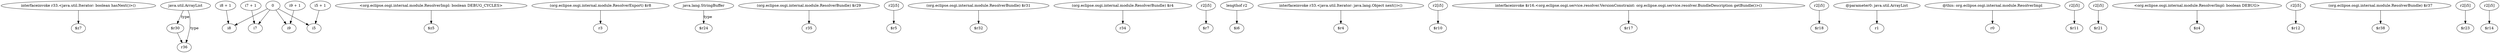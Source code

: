digraph g {
0[label="interfaceinvoke r33.<java.util.Iterator: boolean hasNext()>()"]
1[label="$z7"]
0->1[label=""]
2[label="$r30"]
3[label="r36"]
2->3[label=""]
4[label="i7 + 1"]
5[label="i7"]
4->5[label=""]
6[label="<org.eclipse.osgi.internal.module.ResolverImpl: boolean DEBUG_CYCLES>"]
7[label="$z5"]
6->7[label=""]
8[label="0"]
9[label="i8"]
8->9[label=""]
10[label="(org.eclipse.osgi.internal.module.ResolverExport) $r8"]
11[label="r3"]
10->11[label=""]
12[label="java.lang.StringBuffer"]
13[label="$r24"]
12->13[label="type"]
8->5[label=""]
14[label="i9"]
8->14[label=""]
15[label="i9 + 1"]
15->14[label=""]
16[label="i8 + 1"]
16->9[label=""]
17[label="(org.eclipse.osgi.internal.module.ResolverBundle) $r29"]
18[label="r35"]
17->18[label=""]
19[label="r2[i5]"]
20[label="$r5"]
19->20[label=""]
21[label="(org.eclipse.osgi.internal.module.ResolverBundle) $r31"]
22[label="$r32"]
21->22[label=""]
23[label="(org.eclipse.osgi.internal.module.ResolverBundle) $r4"]
24[label="r34"]
23->24[label=""]
25[label="r2[i5]"]
26[label="$r7"]
25->26[label=""]
27[label="lengthof r2"]
28[label="$i6"]
27->28[label=""]
29[label="interfaceinvoke r33.<java.util.Iterator: java.lang.Object next()>()"]
30[label="$r4"]
29->30[label=""]
31[label="r2[i5]"]
32[label="$r10"]
31->32[label=""]
33[label="interfaceinvoke $r16.<org.eclipse.osgi.service.resolver.VersionConstraint: org.eclipse.osgi.service.resolver.BundleDescription getBundle()>()"]
34[label="$r17"]
33->34[label=""]
35[label="r2[i5]"]
36[label="$r18"]
35->36[label=""]
37[label="@parameter0: java.util.ArrayList"]
38[label="r1"]
37->38[label=""]
39[label="@this: org.eclipse.osgi.internal.module.ResolverImpl"]
40[label="r0"]
39->40[label=""]
41[label="i5 + 1"]
42[label="i5"]
41->42[label=""]
43[label="r2[i5]"]
44[label="$r11"]
43->44[label=""]
45[label="java.util.ArrayList"]
45->3[label="type"]
8->42[label=""]
46[label="r2[i5]"]
47[label="$r21"]
46->47[label=""]
48[label="<org.eclipse.osgi.internal.module.ResolverImpl: boolean DEBUG>"]
49[label="$z4"]
48->49[label=""]
50[label="r2[i5]"]
51[label="$r12"]
50->51[label=""]
52[label="(org.eclipse.osgi.internal.module.ResolverBundle) $r37"]
53[label="$r38"]
52->53[label=""]
54[label="r2[i5]"]
55[label="$r23"]
54->55[label=""]
45->2[label="type"]
56[label="r2[i5]"]
57[label="$r14"]
56->57[label=""]
}